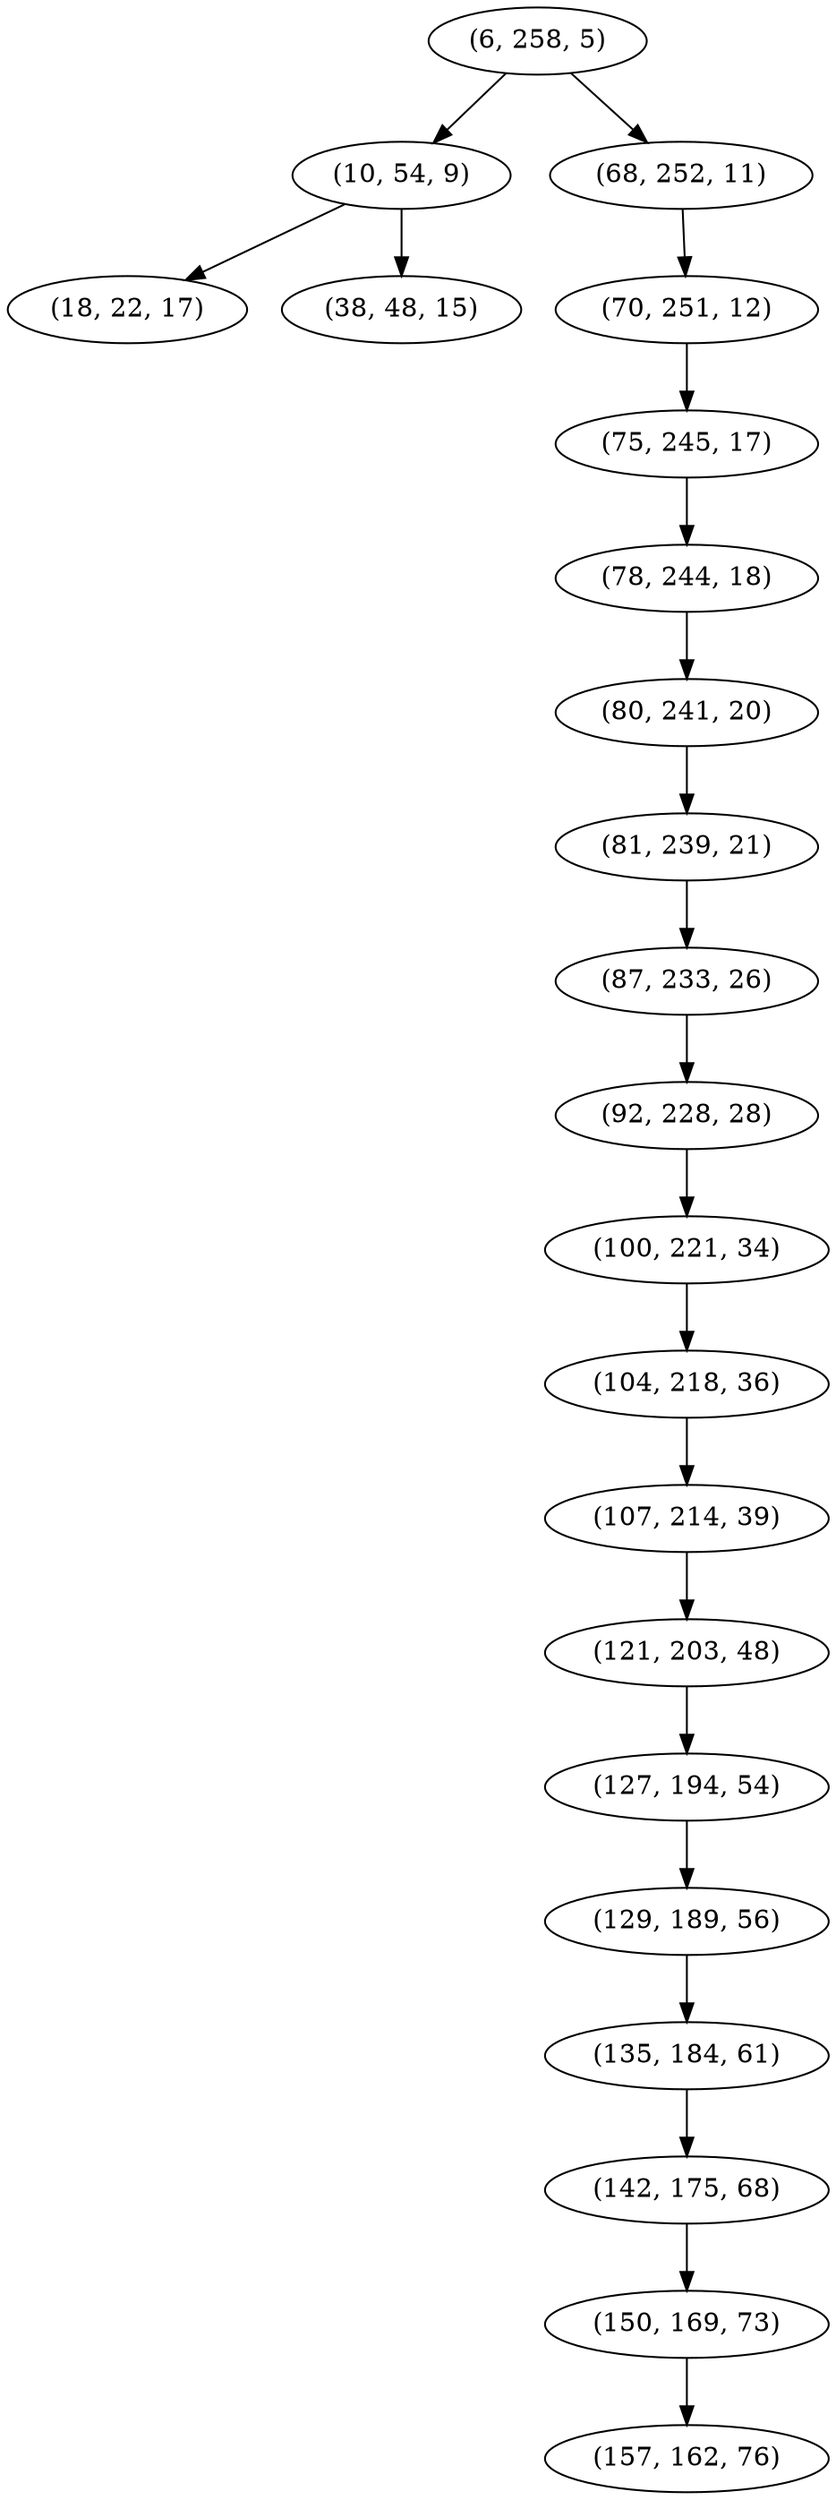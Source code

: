 digraph tree {
    "(6, 258, 5)";
    "(10, 54, 9)";
    "(18, 22, 17)";
    "(38, 48, 15)";
    "(68, 252, 11)";
    "(70, 251, 12)";
    "(75, 245, 17)";
    "(78, 244, 18)";
    "(80, 241, 20)";
    "(81, 239, 21)";
    "(87, 233, 26)";
    "(92, 228, 28)";
    "(100, 221, 34)";
    "(104, 218, 36)";
    "(107, 214, 39)";
    "(121, 203, 48)";
    "(127, 194, 54)";
    "(129, 189, 56)";
    "(135, 184, 61)";
    "(142, 175, 68)";
    "(150, 169, 73)";
    "(157, 162, 76)";
    "(6, 258, 5)" -> "(10, 54, 9)";
    "(6, 258, 5)" -> "(68, 252, 11)";
    "(10, 54, 9)" -> "(18, 22, 17)";
    "(10, 54, 9)" -> "(38, 48, 15)";
    "(68, 252, 11)" -> "(70, 251, 12)";
    "(70, 251, 12)" -> "(75, 245, 17)";
    "(75, 245, 17)" -> "(78, 244, 18)";
    "(78, 244, 18)" -> "(80, 241, 20)";
    "(80, 241, 20)" -> "(81, 239, 21)";
    "(81, 239, 21)" -> "(87, 233, 26)";
    "(87, 233, 26)" -> "(92, 228, 28)";
    "(92, 228, 28)" -> "(100, 221, 34)";
    "(100, 221, 34)" -> "(104, 218, 36)";
    "(104, 218, 36)" -> "(107, 214, 39)";
    "(107, 214, 39)" -> "(121, 203, 48)";
    "(121, 203, 48)" -> "(127, 194, 54)";
    "(127, 194, 54)" -> "(129, 189, 56)";
    "(129, 189, 56)" -> "(135, 184, 61)";
    "(135, 184, 61)" -> "(142, 175, 68)";
    "(142, 175, 68)" -> "(150, 169, 73)";
    "(150, 169, 73)" -> "(157, 162, 76)";
}
